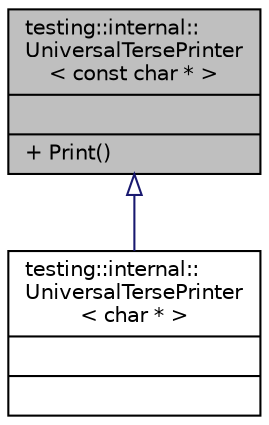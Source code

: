 digraph "testing::internal::UniversalTersePrinter&lt; const char * &gt;"
{
 // LATEX_PDF_SIZE
  bgcolor="transparent";
  edge [fontname="Helvetica",fontsize="10",labelfontname="Helvetica",labelfontsize="10"];
  node [fontname="Helvetica",fontsize="10",shape=record];
  Node1 [label="{testing::internal::\lUniversalTersePrinter\l\< const char * \>\n||+ Print()\l}",height=0.2,width=0.4,color="black", fillcolor="grey75", style="filled", fontcolor="black",tooltip=" "];
  Node1 -> Node2 [dir="back",color="midnightblue",fontsize="10",style="solid",arrowtail="onormal",fontname="Helvetica"];
  Node2 [label="{testing::internal::\lUniversalTersePrinter\l\< char * \>\n||}",height=0.2,width=0.4,color="black",URL="$classtesting_1_1internal_1_1UniversalTersePrinter_3_01char_01_5_01_4.html",tooltip=" "];
}
